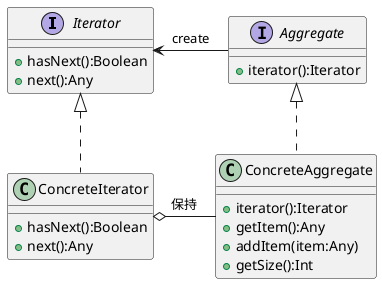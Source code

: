 @startuml

interface Iterator{
    + hasNext():Boolean
    + next():Any
}

interface Aggregate{
    + iterator():Iterator
}

class ConcreteIterator{
    + hasNext():Boolean
    + next():Any
}

class ConcreteAggregate{
    + iterator():Iterator
    + getItem():Any
    + addItem(item:Any)
    + getSize():Int
}

Iterator <|.. ConcreteIterator
Aggregate <|.. ConcreteAggregate

Aggregate -left-> Iterator : create
ConcreteIterator o-right- ConcreteAggregate : 保持

@enduml